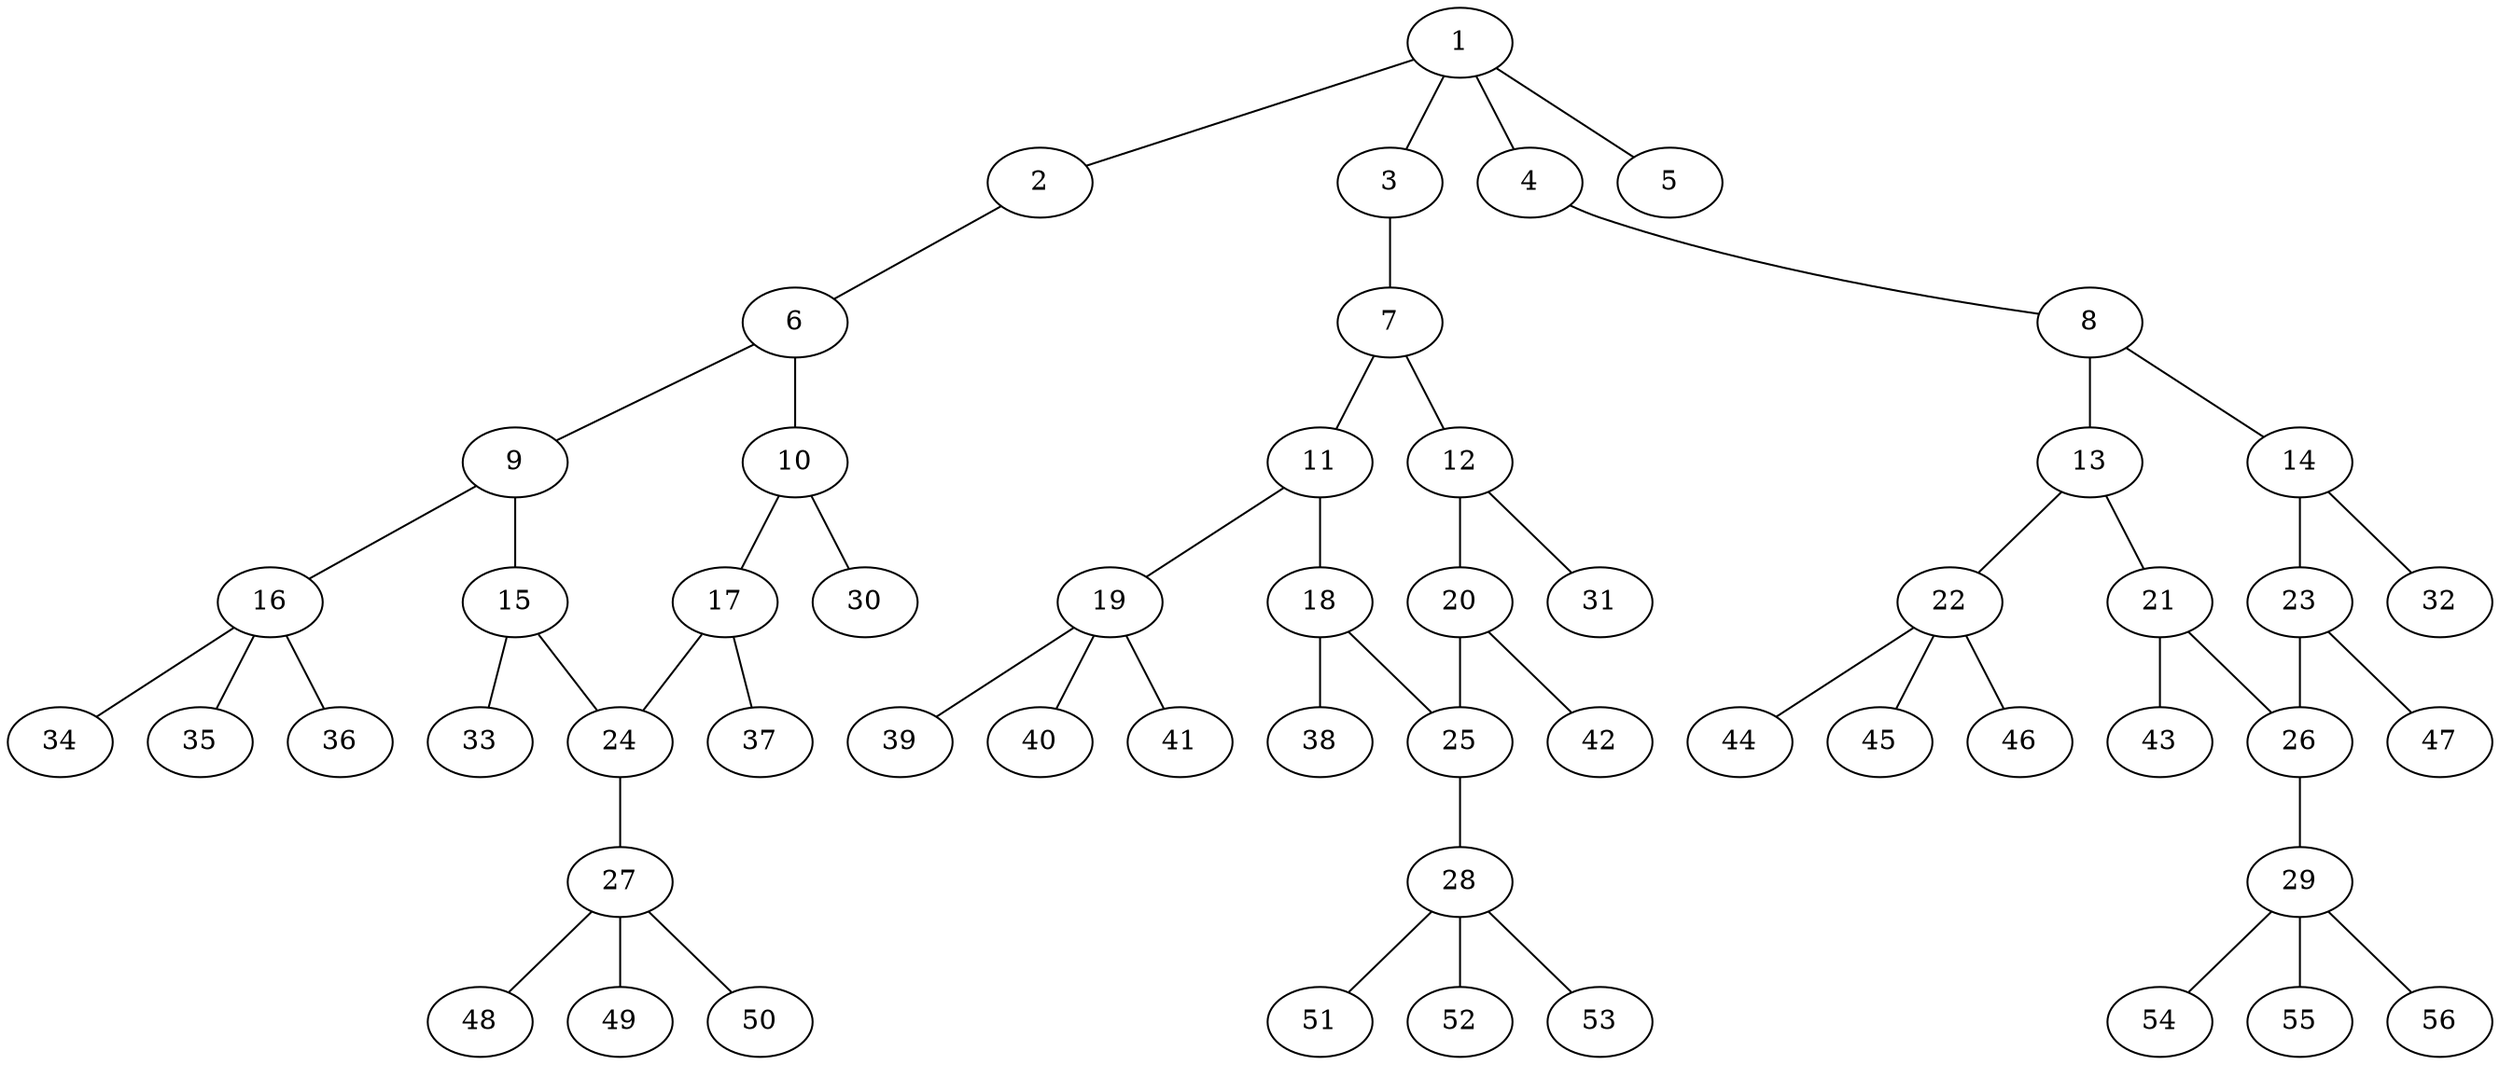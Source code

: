 graph molecule_1781 {
	1	 [chem=P];
	2	 [chem=O];
	1 -- 2	 [valence=1];
	3	 [chem=O];
	1 -- 3	 [valence=1];
	4	 [chem=O];
	1 -- 4	 [valence=1];
	5	 [chem=O];
	1 -- 5	 [valence=2];
	6	 [chem=C];
	2 -- 6	 [valence=1];
	7	 [chem=C];
	3 -- 7	 [valence=1];
	8	 [chem=C];
	4 -- 8	 [valence=1];
	9	 [chem=C];
	6 -- 9	 [valence=2];
	10	 [chem=C];
	6 -- 10	 [valence=1];
	11	 [chem=C];
	7 -- 11	 [valence=2];
	12	 [chem=C];
	7 -- 12	 [valence=1];
	13	 [chem=C];
	8 -- 13	 [valence=2];
	14	 [chem=C];
	8 -- 14	 [valence=1];
	15	 [chem=C];
	9 -- 15	 [valence=1];
	16	 [chem=C];
	9 -- 16	 [valence=1];
	17	 [chem=C];
	10 -- 17	 [valence=2];
	30	 [chem=H];
	10 -- 30	 [valence=1];
	18	 [chem=C];
	11 -- 18	 [valence=1];
	19	 [chem=C];
	11 -- 19	 [valence=1];
	20	 [chem=C];
	12 -- 20	 [valence=2];
	31	 [chem=H];
	12 -- 31	 [valence=1];
	21	 [chem=C];
	13 -- 21	 [valence=1];
	22	 [chem=C];
	13 -- 22	 [valence=1];
	23	 [chem=C];
	14 -- 23	 [valence=2];
	32	 [chem=H];
	14 -- 32	 [valence=1];
	24	 [chem=C];
	15 -- 24	 [valence=2];
	33	 [chem=H];
	15 -- 33	 [valence=1];
	34	 [chem=H];
	16 -- 34	 [valence=1];
	35	 [chem=H];
	16 -- 35	 [valence=1];
	36	 [chem=H];
	16 -- 36	 [valence=1];
	17 -- 24	 [valence=1];
	37	 [chem=H];
	17 -- 37	 [valence=1];
	25	 [chem=C];
	18 -- 25	 [valence=2];
	38	 [chem=H];
	18 -- 38	 [valence=1];
	39	 [chem=H];
	19 -- 39	 [valence=1];
	40	 [chem=H];
	19 -- 40	 [valence=1];
	41	 [chem=H];
	19 -- 41	 [valence=1];
	20 -- 25	 [valence=1];
	42	 [chem=H];
	20 -- 42	 [valence=1];
	26	 [chem=C];
	21 -- 26	 [valence=2];
	43	 [chem=H];
	21 -- 43	 [valence=1];
	44	 [chem=H];
	22 -- 44	 [valence=1];
	45	 [chem=H];
	22 -- 45	 [valence=1];
	46	 [chem=H];
	22 -- 46	 [valence=1];
	23 -- 26	 [valence=1];
	47	 [chem=H];
	23 -- 47	 [valence=1];
	27	 [chem=C];
	24 -- 27	 [valence=1];
	28	 [chem=C];
	25 -- 28	 [valence=1];
	29	 [chem=C];
	26 -- 29	 [valence=1];
	48	 [chem=H];
	27 -- 48	 [valence=1];
	49	 [chem=H];
	27 -- 49	 [valence=1];
	50	 [chem=H];
	27 -- 50	 [valence=1];
	51	 [chem=H];
	28 -- 51	 [valence=1];
	52	 [chem=H];
	28 -- 52	 [valence=1];
	53	 [chem=H];
	28 -- 53	 [valence=1];
	54	 [chem=H];
	29 -- 54	 [valence=1];
	55	 [chem=H];
	29 -- 55	 [valence=1];
	56	 [chem=H];
	29 -- 56	 [valence=1];
}
